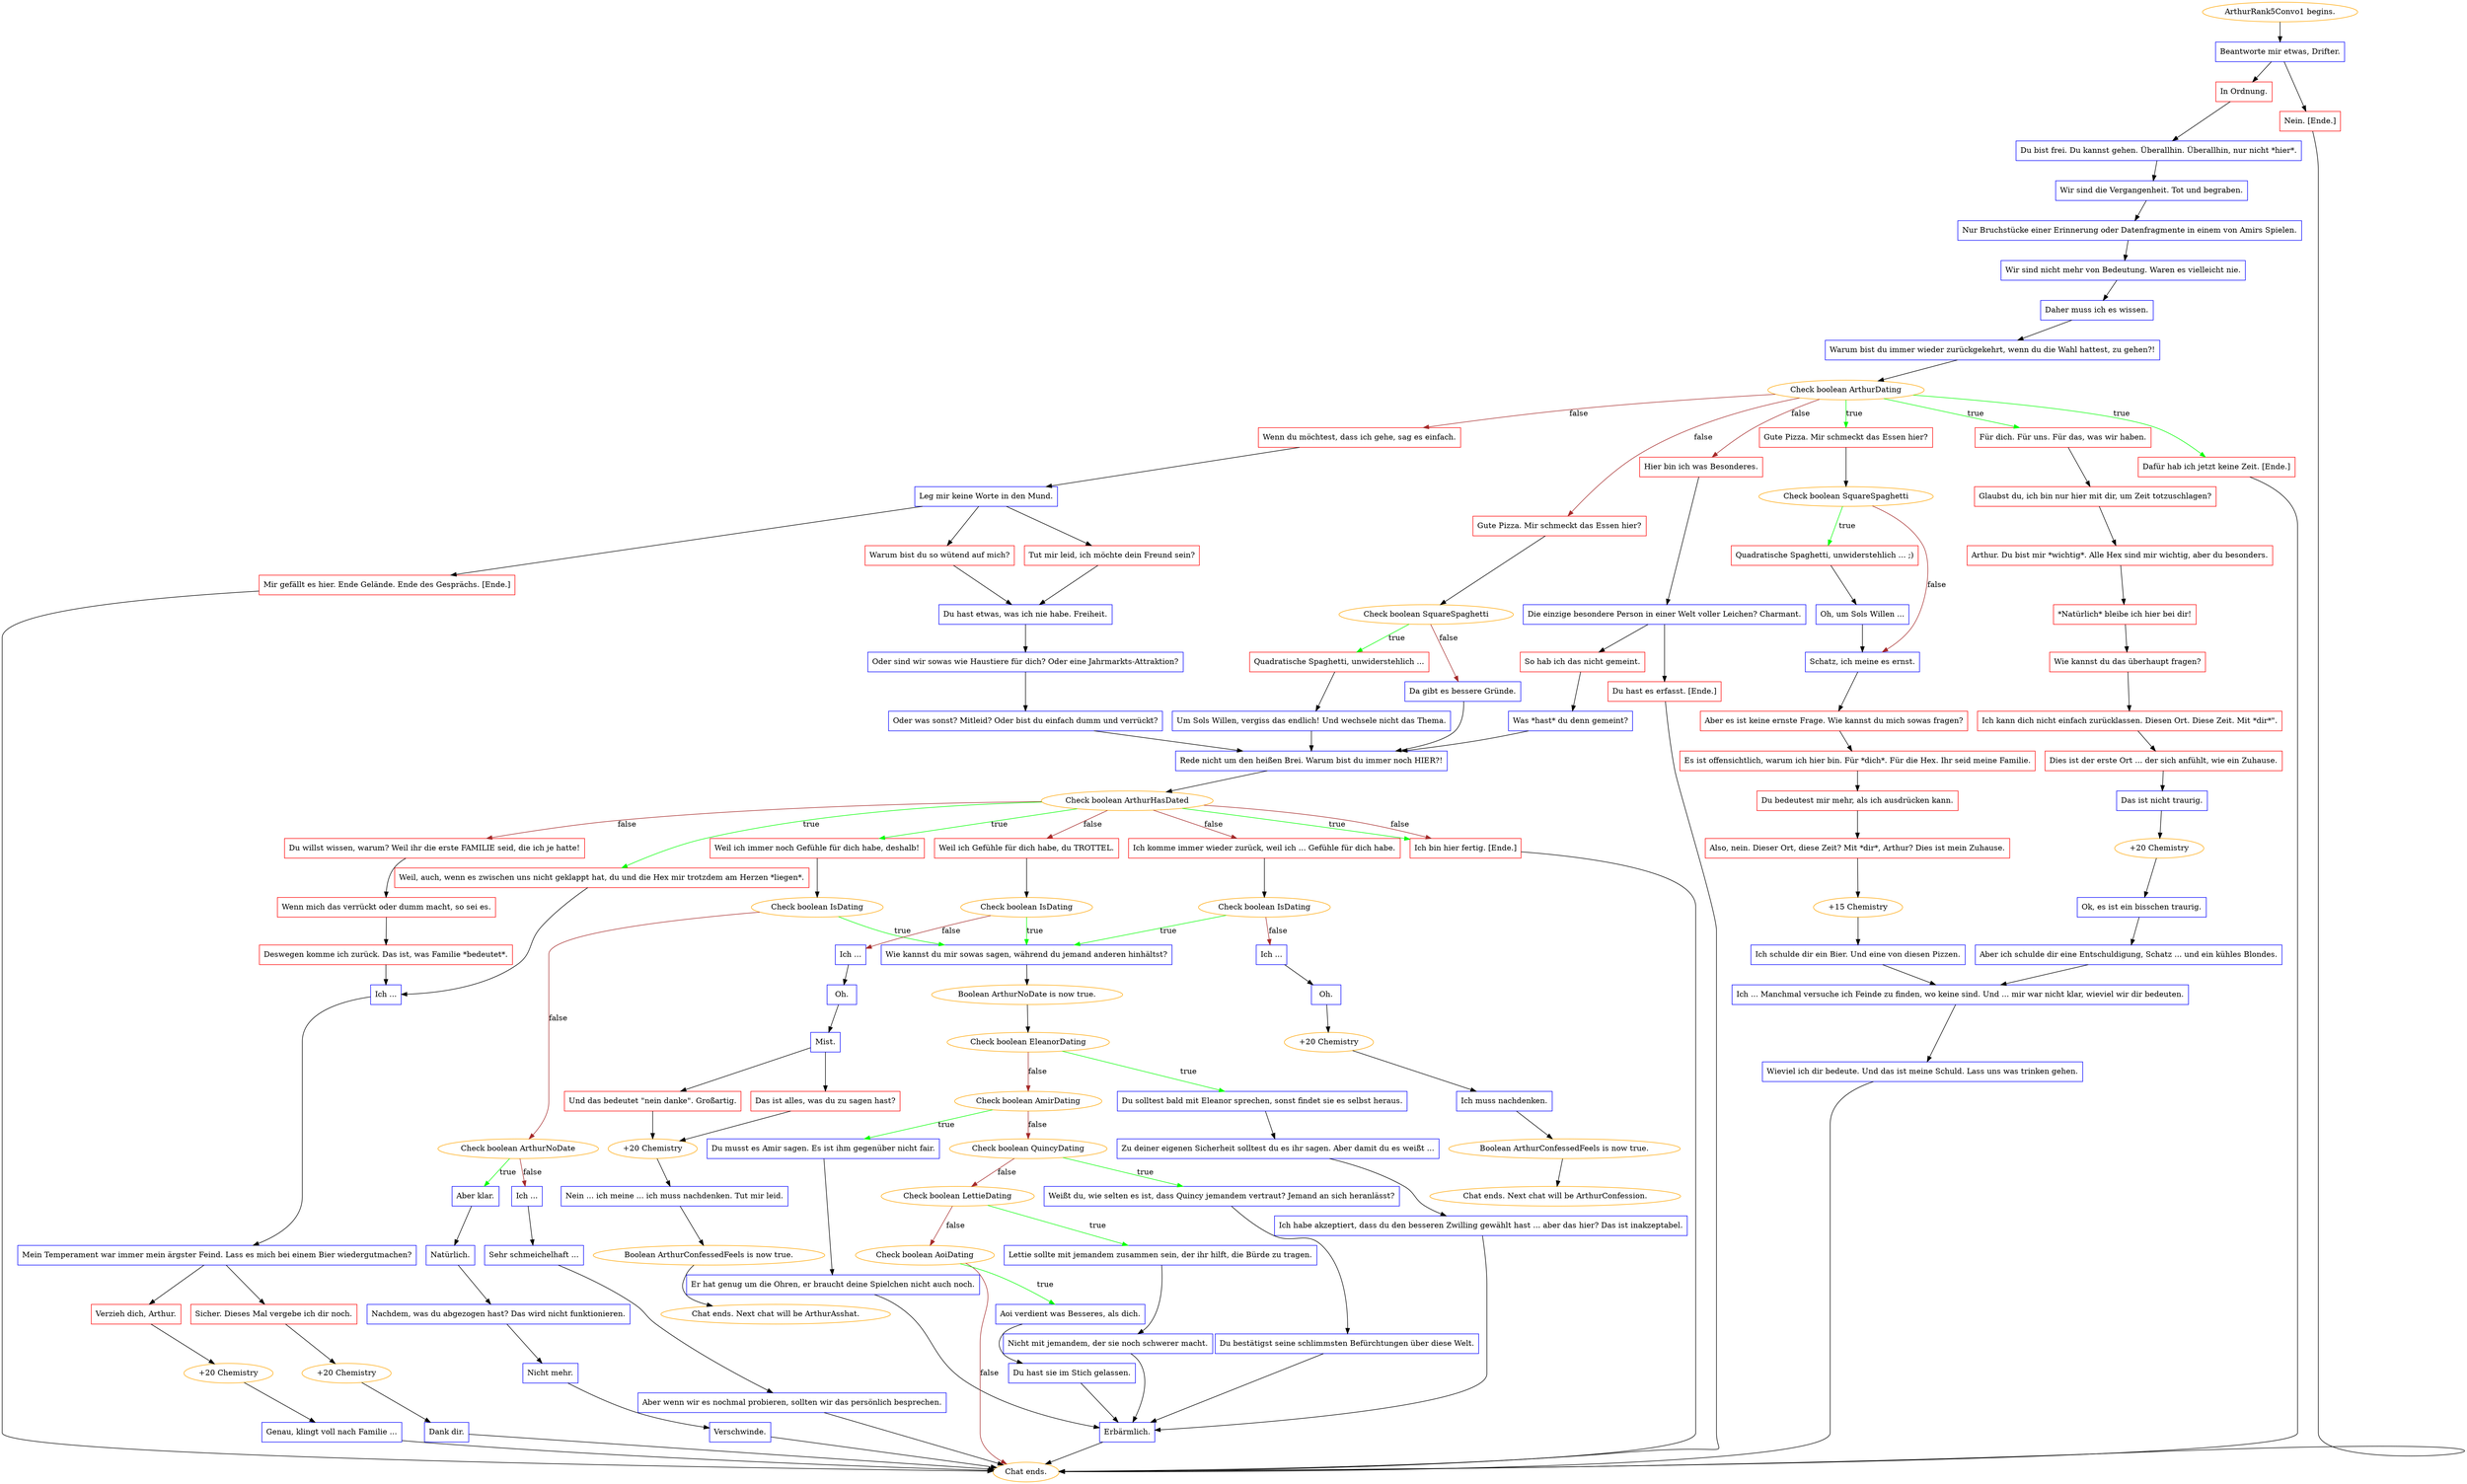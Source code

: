 digraph {
	"ArthurRank5Convo1 begins." [color=orange];
		"ArthurRank5Convo1 begins." -> j4072653157;
	j4072653157 [label="Beantworte mir etwas, Drifter.",shape=box,color=blue];
		j4072653157 -> j3313207085;
		j4072653157 -> j2679671983;
	j3313207085 [label="In Ordnung.",shape=box,color=red];
		j3313207085 -> j3049039443;
	j2679671983 [label="Nein. [Ende.]",shape=box,color=red];
		j2679671983 -> "Chat ends.";
	j3049039443 [label="Du bist frei. Du kannst gehen. Überallhin. Überallhin, nur nicht *hier*.",shape=box,color=blue];
		j3049039443 -> j3348083848;
	"Chat ends." [color=orange];
	j3348083848 [label="Wir sind die Vergangenheit. Tot und begraben.",shape=box,color=blue];
		j3348083848 -> j3904785538;
	j3904785538 [label="Nur Bruchstücke einer Erinnerung oder Datenfragmente in einem von Amirs Spielen.",shape=box,color=blue];
		j3904785538 -> j1886523489;
	j1886523489 [label="Wir sind nicht mehr von Bedeutung. Waren es vielleicht nie.",shape=box,color=blue];
		j1886523489 -> j2683054529;
	j2683054529 [label="Daher muss ich es wissen.",shape=box,color=blue];
		j2683054529 -> j4060842332;
	j4060842332 [label="Warum bist du immer wieder zurückgekehrt, wenn du die Wahl hattest, zu gehen?!",shape=box,color=blue];
		j4060842332 -> j171613394;
	j171613394 [label="Check boolean ArthurDating",color=orange];
		j171613394 -> j2655290644 [label=true,color=green];
		j171613394 -> j946287718 [label=true,color=green];
		j171613394 -> j2786079286 [label=true,color=green];
		j171613394 -> j346725521 [label=false,color=brown];
		j171613394 -> j284844390 [label=false,color=brown];
		j171613394 -> j4024186086 [label=false,color=brown];
	j2655290644 [label="Gute Pizza. Mir schmeckt das Essen hier?",shape=box,color=red];
		j2655290644 -> j2678399235;
	j946287718 [label="Für dich. Für uns. Für das, was wir haben.",shape=box,color=red];
		j946287718 -> j2534477850;
	j2786079286 [label="Dafür hab ich jetzt keine Zeit. [Ende.]",shape=box,color=red];
		j2786079286 -> "Chat ends.";
	j346725521 [label="Hier bin ich was Besonderes.",shape=box,color=red];
		j346725521 -> j412366192;
	j284844390 [label="Gute Pizza. Mir schmeckt das Essen hier?",shape=box,color=red];
		j284844390 -> j2637784598;
	j4024186086 [label="Wenn du möchtest, dass ich gehe, sag es einfach.",shape=box,color=red];
		j4024186086 -> j527050049;
	j2678399235 [label="Check boolean SquareSpaghetti",color=orange];
		j2678399235 -> j1194602046 [label=true,color=green];
		j2678399235 -> j1528838067 [label=false,color=brown];
	j2534477850 [label="Glaubst du, ich bin nur hier mit dir, um Zeit totzuschlagen?",shape=box,color=red];
		j2534477850 -> j2901905323;
	j412366192 [label="Die einzige besondere Person in einer Welt voller Leichen? Charmant.",shape=box,color=blue];
		j412366192 -> j1434128663;
		j412366192 -> j4133961828;
	j2637784598 [label="Check boolean SquareSpaghetti",color=orange];
		j2637784598 -> j3377818148 [label=true,color=green];
		j2637784598 -> j2163065175 [label=false,color=brown];
	j527050049 [label="Leg mir keine Worte in den Mund.",shape=box,color=blue];
		j527050049 -> j1352233289;
		j527050049 -> j1607230423;
		j527050049 -> j3690816301;
	j1194602046 [label="Quadratische Spaghetti, unwiderstehlich ... ;)",shape=box,color=red];
		j1194602046 -> j1619779904;
	j1528838067 [label="Schatz, ich meine es ernst.",shape=box,color=blue];
		j1528838067 -> j1789896005;
	j2901905323 [label="Arthur. Du bist mir *wichtig*. Alle Hex sind mir wichtig, aber du besonders.",shape=box,color=red];
		j2901905323 -> j3047276851;
	j1434128663 [label="So hab ich das nicht gemeint.",shape=box,color=red];
		j1434128663 -> j1482218985;
	j4133961828 [label="Du hast es erfasst. [Ende.]",shape=box,color=red];
		j4133961828 -> "Chat ends.";
	j3377818148 [label="Quadratische Spaghetti, unwiderstehlich ...",shape=box,color=red];
		j3377818148 -> j1986803943;
	j2163065175 [label="Da gibt es bessere Gründe.",shape=box,color=blue];
		j2163065175 -> j2740798274;
	j1352233289 [label="Mir gefällt es hier. Ende Gelände. Ende des Gesprächs. [Ende.]",shape=box,color=red];
		j1352233289 -> "Chat ends.";
	j1607230423 [label="Warum bist du so wütend auf mich?",shape=box,color=red];
		j1607230423 -> j1348336066;
	j3690816301 [label="Tut mir leid, ich möchte dein Freund sein?",shape=box,color=red];
		j3690816301 -> j1348336066;
	j1619779904 [label="Oh, um Sols Willen ...",shape=box,color=blue];
		j1619779904 -> j1528838067;
	j1789896005 [label="Aber es ist keine ernste Frage. Wie kannst du mich sowas fragen?",shape=box,color=red];
		j1789896005 -> j2604621881;
	j3047276851 [label="*Natürlich* bleibe ich hier bei dir!",shape=box,color=red];
		j3047276851 -> j2223903047;
	j1482218985 [label="Was *hast* du denn gemeint?",shape=box,color=blue];
		j1482218985 -> j2740798274;
	j1986803943 [label="Um Sols Willen, vergiss das endlich! Und wechsele nicht das Thema.",shape=box,color=blue];
		j1986803943 -> j2740798274;
	j2740798274 [label="Rede nicht um den heißen Brei. Warum bist du immer noch HIER?!",shape=box,color=blue];
		j2740798274 -> j3958076909;
	j1348336066 [label="Du hast etwas, was ich nie habe. Freiheit.",shape=box,color=blue];
		j1348336066 -> j345612656;
	j2604621881 [label="Es ist offensichtlich, warum ich hier bin. Für *dich*. Für die Hex. Ihr seid meine Familie.",shape=box,color=red];
		j2604621881 -> j3212668249;
	j2223903047 [label="Wie kannst du das überhaupt fragen?",shape=box,color=red];
		j2223903047 -> j322973566;
	j3958076909 [label="Check boolean ArthurHasDated",color=orange];
		j3958076909 -> j26501869 [label=true,color=green];
		j3958076909 -> j970318094 [label=true,color=green];
		j3958076909 -> j1286362681 [label=true,color=green];
		j3958076909 -> j3040625500 [label=false,color=brown];
		j3958076909 -> j1130409140 [label=false,color=brown];
		j3958076909 -> j110331291 [label=false,color=brown];
		j3958076909 -> j26501869 [label=false,color=brown];
	j345612656 [label="Oder sind wir sowas wie Haustiere für dich? Oder eine Jahrmarkts-Attraktion?",shape=box,color=blue];
		j345612656 -> j3332677427;
	j3212668249 [label="Du bedeutest mir mehr, als ich ausdrücken kann.",shape=box,color=red];
		j3212668249 -> j1168046150;
	j322973566 [label="Ich kann dich nicht einfach zurücklassen. Diesen Ort. Diese Zeit. Mit *dir*\".",shape=box,color=red];
		j322973566 -> j3980429786;
	j26501869 [label="Ich bin hier fertig. [Ende.]",shape=box,color=red];
		j26501869 -> "Chat ends.";
	j970318094 [label="Weil, auch, wenn es zwischen uns nicht geklappt hat, du und die Hex mir trotzdem am Herzen *liegen*.",shape=box,color=red];
		j970318094 -> j3877722901;
	j1286362681 [label="Weil ich immer noch Gefühle für dich habe, deshalb!",shape=box,color=red];
		j1286362681 -> j3975446414;
	j3040625500 [label="Weil ich Gefühle für dich habe, du TROTTEL.",shape=box,color=red];
		j3040625500 -> j3037390070;
	j1130409140 [label="Ich komme immer wieder zurück, weil ich ... Gefühle für dich habe.",shape=box,color=red];
		j1130409140 -> j2267515184;
	j110331291 [label="Du willst wissen, warum? Weil ihr die erste FAMILIE seid, die ich je hatte!",shape=box,color=red];
		j110331291 -> j2168318599;
	j3332677427 [label="Oder was sonst? Mitleid? Oder bist du einfach dumm und verrückt?",shape=box,color=blue];
		j3332677427 -> j2740798274;
	j1168046150 [label="Also, nein. Dieser Ort, diese Zeit? Mit *dir*, Arthur? Dies ist mein Zuhause.",shape=box,color=red];
		j1168046150 -> j2306418019;
	j3980429786 [label="Dies ist der erste Ort ... der sich anfühlt, wie ein Zuhause.",shape=box,color=red];
		j3980429786 -> j4262825345;
	j3877722901 [label="Ich ...",shape=box,color=blue];
		j3877722901 -> j1991991382;
	j3975446414 [label="Check boolean IsDating",color=orange];
		j3975446414 -> j3017344072 [label=true,color=green];
		j3975446414 -> j1152128881 [label=false,color=brown];
	j3037390070 [label="Check boolean IsDating",color=orange];
		j3037390070 -> j3017344072 [label=true,color=green];
		j3037390070 -> j3356076950 [label=false,color=brown];
	j2267515184 [label="Check boolean IsDating",color=orange];
		j2267515184 -> j3017344072 [label=true,color=green];
		j2267515184 -> j640707544 [label=false,color=brown];
	j2168318599 [label="Wenn mich das verrückt oder dumm macht, so sei es.",shape=box,color=red];
		j2168318599 -> j1349950056;
	j2306418019 [label="+15 Chemistry",color=orange];
		j2306418019 -> j3870199182;
	j4262825345 [label="Das ist nicht traurig.",shape=box,color=blue];
		j4262825345 -> j1390328275;
	j1991991382 [label="Mein Temperament war immer mein ärgster Feind. Lass es mich bei einem Bier wiedergutmachen?",shape=box,color=blue];
		j1991991382 -> j2195402609;
		j1991991382 -> j1882848049;
	j3017344072 [label="Wie kannst du mir sowas sagen, während du jemand anderen hinhältst?",shape=box,color=blue];
		j3017344072 -> j1854672327;
	j1152128881 [label="Check boolean ArthurNoDate",color=orange];
		j1152128881 -> j2023714229 [label=true,color=green];
		j1152128881 -> j2342328538 [label=false,color=brown];
	j3356076950 [label="Ich ...",shape=box,color=blue];
		j3356076950 -> j3453667448;
	j640707544 [label="Ich ...",shape=box,color=blue];
		j640707544 -> j559449271;
	j1349950056 [label="Deswegen komme ich zurück. Das ist, was Familie *bedeutet*.",shape=box,color=red];
		j1349950056 -> j3877722901;
	j3870199182 [label="Ich schulde dir ein Bier. Und eine von diesen Pizzen.",shape=box,color=blue];
		j3870199182 -> j1569346773;
	j1390328275 [label="+20 Chemistry",color=orange];
		j1390328275 -> j3805579203;
	j2195402609 [label="Verzieh dich, Arthur.",shape=box,color=red];
		j2195402609 -> j4161298665;
	j1882848049 [label="Sicher. Dieses Mal vergebe ich dir noch.",shape=box,color=red];
		j1882848049 -> j819986113;
	j1854672327 [label="Boolean ArthurNoDate is now true.",color=orange];
		j1854672327 -> j3950968979;
	j2023714229 [label="Aber klar.",shape=box,color=blue];
		j2023714229 -> j3495551426;
	j2342328538 [label="Ich ...",shape=box,color=blue];
		j2342328538 -> j3077631309;
	j3453667448 [label="Oh.",shape=box,color=blue];
		j3453667448 -> j768228421;
	j559449271 [label="Oh.",shape=box,color=blue];
		j559449271 -> j3508467206;
	j1569346773 [label="Ich ... Manchmal versuche ich Feinde zu finden, wo keine sind. Und ... mir war nicht klar, wieviel wir dir bedeuten.",shape=box,color=blue];
		j1569346773 -> j198043366;
	j3805579203 [label="Ok, es ist ein bisschen traurig.",shape=box,color=blue];
		j3805579203 -> j2846680556;
	j4161298665 [label="+20 Chemistry",color=orange];
		j4161298665 -> j2215965010;
	j819986113 [label="+20 Chemistry",color=orange];
		j819986113 -> j1466321598;
	j3950968979 [label="Check boolean EleanorDating",color=orange];
		j3950968979 -> j246819926 [label=true,color=green];
		j3950968979 -> j143777444 [label=false,color=brown];
	j3495551426 [label="Natürlich.",shape=box,color=blue];
		j3495551426 -> j587764849;
	j3077631309 [label="Sehr schmeichelhaft ...",shape=box,color=blue];
		j3077631309 -> j908521229;
	j768228421 [label="Mist.",shape=box,color=blue];
		j768228421 -> j775097539;
		j768228421 -> j2185900996;
	j3508467206 [label="+20 Chemistry",color=orange];
		j3508467206 -> j3198307754;
	j198043366 [label="Wieviel ich dir bedeute. Und das ist meine Schuld. Lass uns was trinken gehen.",shape=box,color=blue];
		j198043366 -> "Chat ends.";
	j2846680556 [label="Aber ich schulde dir eine Entschuldigung, Schatz ... und ein kühles Blondes.",shape=box,color=blue];
		j2846680556 -> j1569346773;
	j2215965010 [label="Genau, klingt voll nach Familie ...",shape=box,color=blue];
		j2215965010 -> "Chat ends.";
	j1466321598 [label="Dank dir.",shape=box,color=blue];
		j1466321598 -> "Chat ends.";
	j246819926 [label="Du solltest bald mit Eleanor sprechen, sonst findet sie es selbst heraus.",shape=box,color=blue];
		j246819926 -> j3414784031;
	j143777444 [label="Check boolean AmirDating",color=orange];
		j143777444 -> j4293280109 [label=true,color=green];
		j143777444 -> j3817716774 [label=false,color=brown];
	j587764849 [label="Nachdem, was du abgezogen hast? Das wird nicht funktionieren.",shape=box,color=blue];
		j587764849 -> j2727523505;
	j908521229 [label="Aber wenn wir es nochmal probieren, sollten wir das persönlich besprechen.",shape=box,color=blue];
		j908521229 -> "Chat ends.";
	j775097539 [label="Und das bedeutet \"nein danke\". Großartig.",shape=box,color=red];
		j775097539 -> j464568785;
	j2185900996 [label="Das ist alles, was du zu sagen hast?",shape=box,color=red];
		j2185900996 -> j464568785;
	j3198307754 [label="Ich muss nachdenken.",shape=box,color=blue];
		j3198307754 -> j2694765404;
	j3414784031 [label="Zu deiner eigenen Sicherheit solltest du es ihr sagen. Aber damit du es weißt ...",shape=box,color=blue];
		j3414784031 -> j1637916848;
	j4293280109 [label="Du musst es Amir sagen. Es ist ihm gegenüber nicht fair.",shape=box,color=blue];
		j4293280109 -> j2572176879;
	j3817716774 [label="Check boolean QuincyDating",color=orange];
		j3817716774 -> j3343062492 [label=true,color=green];
		j3817716774 -> j2575432444 [label=false,color=brown];
	j2727523505 [label="Nicht mehr.",shape=box,color=blue];
		j2727523505 -> j2021876229;
	j464568785 [label="+20 Chemistry",color=orange];
		j464568785 -> j3659467071;
	j2694765404 [label="Boolean ArthurConfessedFeels is now true.",color=orange];
		j2694765404 -> "Chat ends. Next chat will be ArthurConfession.";
	j1637916848 [label="Ich habe akzeptiert, dass du den besseren Zwilling gewählt hast ... aber das hier? Das ist inakzeptabel.",shape=box,color=blue];
		j1637916848 -> j2335884604;
	j2572176879 [label="Er hat genug um die Ohren, er braucht deine Spielchen nicht auch noch.",shape=box,color=blue];
		j2572176879 -> j2335884604;
	j3343062492 [label="Weißt du, wie selten es ist, dass Quincy jemandem vertraut? Jemand an sich heranlässt?",shape=box,color=blue];
		j3343062492 -> j2829621175;
	j2575432444 [label="Check boolean LettieDating",color=orange];
		j2575432444 -> j1262723617 [label=true,color=green];
		j2575432444 -> j2097045387 [label=false,color=brown];
	j2021876229 [label="Verschwinde.",shape=box,color=blue];
		j2021876229 -> "Chat ends.";
	j3659467071 [label="Nein ... ich meine ... ich muss nachdenken. Tut mir leid.",shape=box,color=blue];
		j3659467071 -> j516892496;
	"Chat ends. Next chat will be ArthurConfession." [color=orange];
	j2335884604 [label="Erbärmlich.",shape=box,color=blue];
		j2335884604 -> "Chat ends.";
	j2829621175 [label="Du bestätigst seine schlimmsten Befürchtungen über diese Welt.",shape=box,color=blue];
		j2829621175 -> j2335884604;
	j1262723617 [label="Lettie sollte mit jemandem zusammen sein, der ihr hilft, die Bürde zu tragen.",shape=box,color=blue];
		j1262723617 -> j1260517304;
	j2097045387 [label="Check boolean AoiDating",color=orange];
		j2097045387 -> j421644325 [label=true,color=green];
		j2097045387 -> "Chat ends." [label=false,color=brown];
	j516892496 [label="Boolean ArthurConfessedFeels is now true.",color=orange];
		j516892496 -> "Chat ends. Next chat will be ArthurAsshat.";
	j1260517304 [label="Nicht mit jemandem, der sie noch schwerer macht.",shape=box,color=blue];
		j1260517304 -> j2335884604;
	j421644325 [label="Aoi verdient was Besseres, als dich.",shape=box,color=blue];
		j421644325 -> j3649891869;
	"Chat ends. Next chat will be ArthurAsshat." [color=orange];
	j3649891869 [label="Du hast sie im Stich gelassen.",shape=box,color=blue];
		j3649891869 -> j2335884604;
}